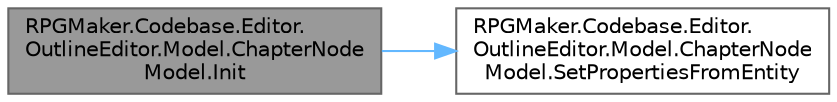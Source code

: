 digraph "RPGMaker.Codebase.Editor.OutlineEditor.Model.ChapterNodeModel.Init"
{
 // LATEX_PDF_SIZE
  bgcolor="transparent";
  edge [fontname=Helvetica,fontsize=10,labelfontname=Helvetica,labelfontsize=10];
  node [fontname=Helvetica,fontsize=10,shape=box,height=0.2,width=0.4];
  rankdir="LR";
  Node1 [id="Node000001",label="RPGMaker.Codebase.Editor.\lOutlineEditor.Model.ChapterNode\lModel.Init",height=0.2,width=0.4,color="gray40", fillcolor="grey60", style="filled", fontcolor="black",tooltip=" "];
  Node1 -> Node2 [id="edge1_Node000001_Node000002",color="steelblue1",style="solid",tooltip=" "];
  Node2 [id="Node000002",label="RPGMaker.Codebase.Editor.\lOutlineEditor.Model.ChapterNode\lModel.SetPropertiesFromEntity",height=0.2,width=0.4,color="grey40", fillcolor="white", style="filled",URL="$d8/db3/class_r_p_g_maker_1_1_codebase_1_1_editor_1_1_outline_editor_1_1_model_1_1_chapter_node_model.html#aa2cf9b7722ca49aea47f973f0b434e3f",tooltip=" "];
}

